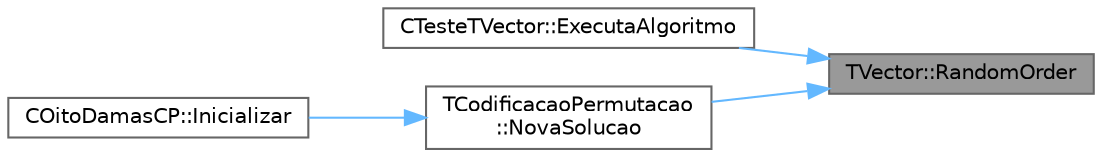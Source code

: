 digraph "TVector::RandomOrder"
{
 // LATEX_PDF_SIZE
  bgcolor="transparent";
  edge [fontname=Helvetica,fontsize=10,labelfontname=Helvetica,labelfontsize=10];
  node [fontname=Helvetica,fontsize=10,shape=box,height=0.2,width=0.4];
  rankdir="RL";
  Node1 [id="Node000001",label="TVector::RandomOrder",height=0.2,width=0.4,color="gray40", fillcolor="grey60", style="filled", fontcolor="black",tooltip="Coloca os elementos em ordem aleatória (Fisher–Yates shuffle)."];
  Node1 -> Node2 [id="edge4_Node000001_Node000002",dir="back",color="steelblue1",style="solid",tooltip=" "];
  Node2 [id="Node000002",label="CTesteTVector::ExecutaAlgoritmo",height=0.2,width=0.4,color="grey40", fillcolor="white", style="filled",URL="$classCTesteTVector.html#ad9d55d9cd9298196409a915b642f342c",tooltip="Executa o algoritmo de teste (a definir pelo utilizador)."];
  Node1 -> Node3 [id="edge5_Node000001_Node000003",dir="back",color="steelblue1",style="solid",tooltip=" "];
  Node3 [id="Node000003",label="TCodificacaoPermutacao\l::NovaSolucao",height=0.2,width=0.4,color="grey40", fillcolor="white", style="filled",URL="$classTCodificacaoPermutacao.html#a16f609d10fde3c8dbbbeeba584f3c619",tooltip=" "];
  Node3 -> Node4 [id="edge6_Node000003_Node000004",dir="back",color="steelblue1",style="solid",tooltip=" "];
  Node4 [id="Node000004",label="COitoDamasCP::Inicializar",height=0.2,width=0.4,color="grey40", fillcolor="white", style="filled",URL="$classCOitoDamasCP.html#a2a92076021aec98b8780677316c0a05b",tooltip="Coloca o objecto no estado inicial da procura."];
}
